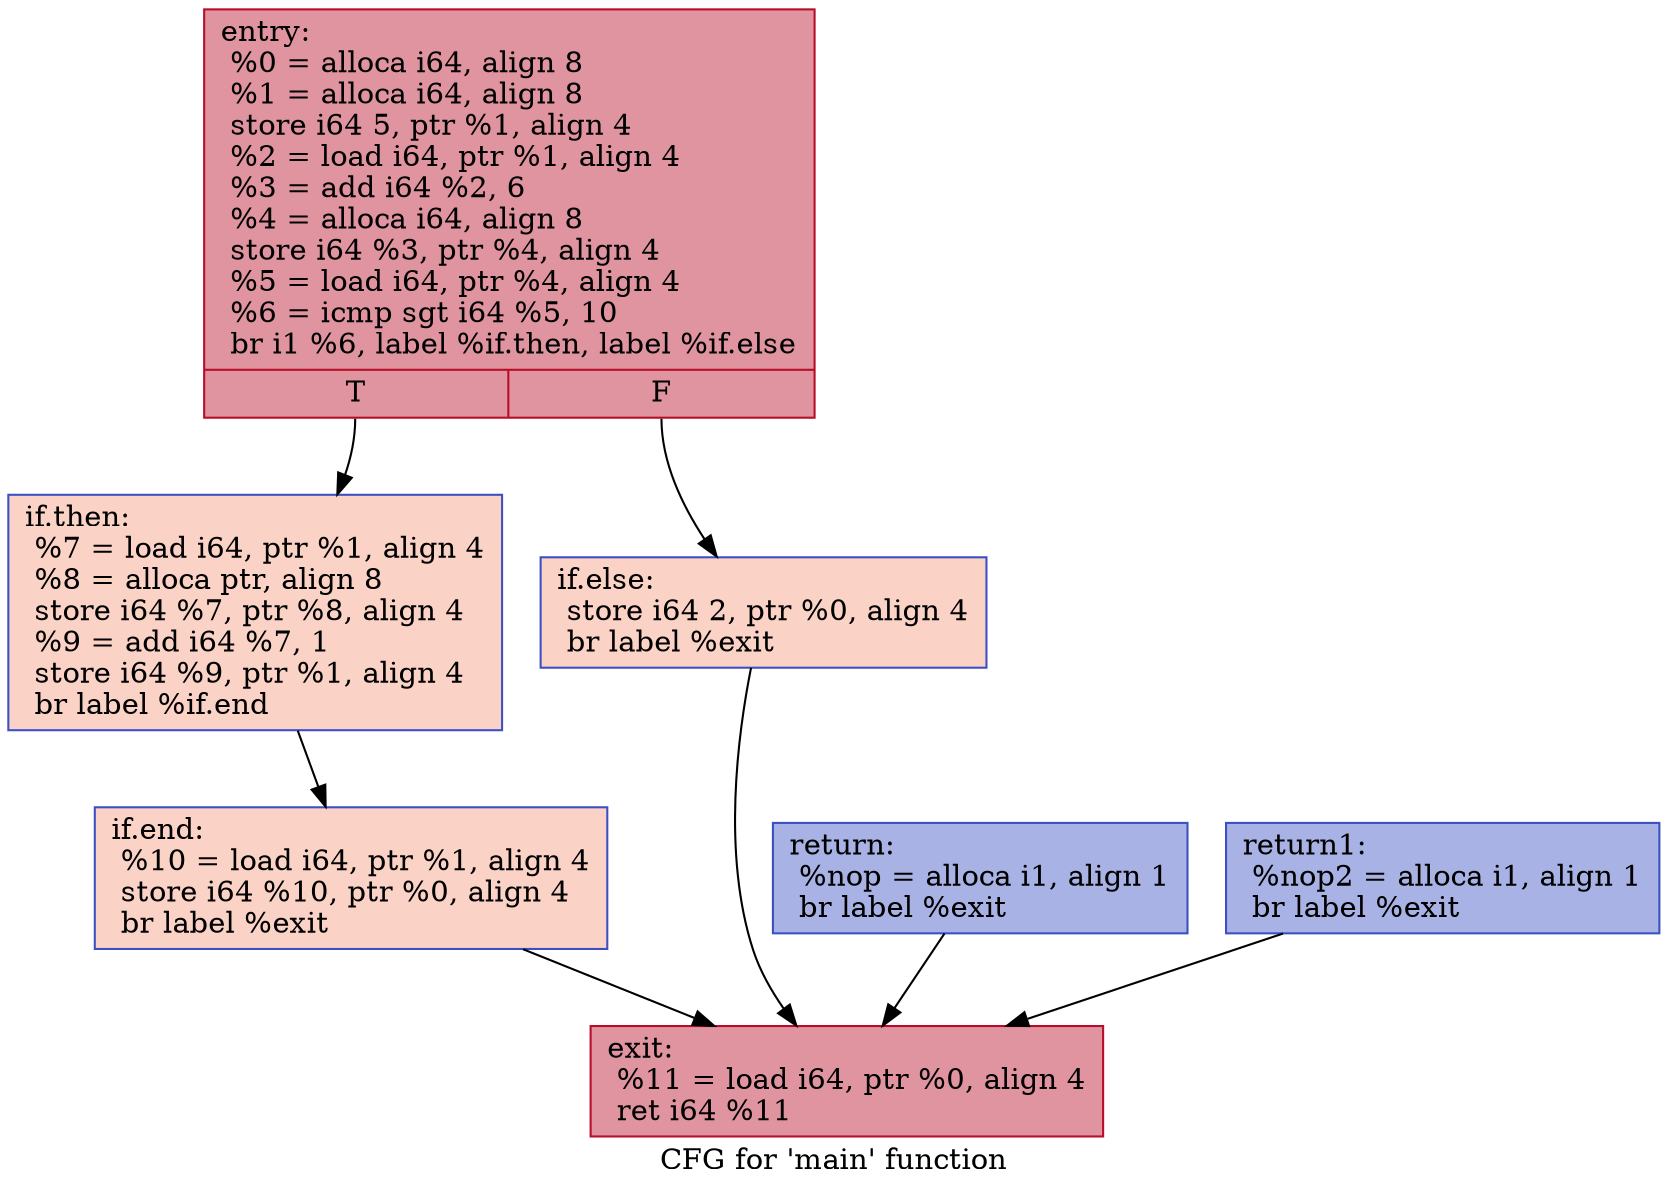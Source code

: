 digraph "CFG for 'main' function" {
	label="CFG for 'main' function";

	Node0x1e1f77b6270 [shape=record,color="#b70d28ff", style=filled, fillcolor="#b70d2870",label="{entry:\l  %0 = alloca i64, align 8\l  %1 = alloca i64, align 8\l  store i64 5, ptr %1, align 4\l  %2 = load i64, ptr %1, align 4\l  %3 = add i64 %2, 6\l  %4 = alloca i64, align 8\l  store i64 %3, ptr %4, align 4\l  %5 = load i64, ptr %4, align 4\l  %6 = icmp sgt i64 %5, 10\l  br i1 %6, label %if.then, label %if.else\l|{<s0>T|<s1>F}}"];
	Node0x1e1f77b6270:s0 -> Node0x1e1f77b4e30;
	Node0x1e1f77b6270:s1 -> Node0x1e1f77b58b0;
	Node0x1e1f77b4e30 [shape=record,color="#3d50c3ff", style=filled, fillcolor="#f59c7d70",label="{if.then:                                          \l  %7 = load i64, ptr %1, align 4\l  %8 = alloca ptr, align 8\l  store i64 %7, ptr %8, align 4\l  %9 = add i64 %7, 1\l  store i64 %9, ptr %1, align 4\l  br label %if.end\l}"];
	Node0x1e1f77b4e30 -> Node0x1e1f77b5970;
	Node0x1e1f77b58b0 [shape=record,color="#3d50c3ff", style=filled, fillcolor="#f59c7d70",label="{if.else:                                          \l  store i64 2, ptr %0, align 4\l  br label %exit\l}"];
	Node0x1e1f77b58b0 -> Node0x1e1f77b6390;
	Node0x1e1f77b5130 [shape=record,color="#3d50c3ff", style=filled, fillcolor="#3d50c370",label="{return:                                           \l  %nop = alloca i1, align 1\l  br label %exit\l}"];
	Node0x1e1f77b5130 -> Node0x1e1f77b6390;
	Node0x1e1f77b5970 [shape=record,color="#3d50c3ff", style=filled, fillcolor="#f59c7d70",label="{if.end:                                           \l  %10 = load i64, ptr %1, align 4\l  store i64 %10, ptr %0, align 4\l  br label %exit\l}"];
	Node0x1e1f77b5970 -> Node0x1e1f77b6390;
	Node0x1e1f77b6030 [shape=record,color="#3d50c3ff", style=filled, fillcolor="#3d50c370",label="{return1:                                          \l  %nop2 = alloca i1, align 1\l  br label %exit\l}"];
	Node0x1e1f77b6030 -> Node0x1e1f77b6390;
	Node0x1e1f77b6390 [shape=record,color="#b70d28ff", style=filled, fillcolor="#b70d2870",label="{exit:                                             \l  %11 = load i64, ptr %0, align 4\l  ret i64 %11\l}"];
}
